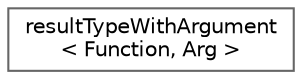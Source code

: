 digraph "类继承关系图"
{
 // LATEX_PDF_SIZE
  bgcolor="transparent";
  edge [fontname=Helvetica,fontsize=10,labelfontname=Helvetica,labelfontsize=10];
  node [fontname=Helvetica,fontsize=10,shape=box,height=0.2,width=0.4];
  rankdir="LR";
  Node0 [id="Node000000",label="resultTypeWithArgument\l\< Function, Arg \>",height=0.2,width=0.4,color="grey40", fillcolor="white", style="filled",URL="$struct_async_1_1result_type_with_argument.html",tooltip=" "];
}
